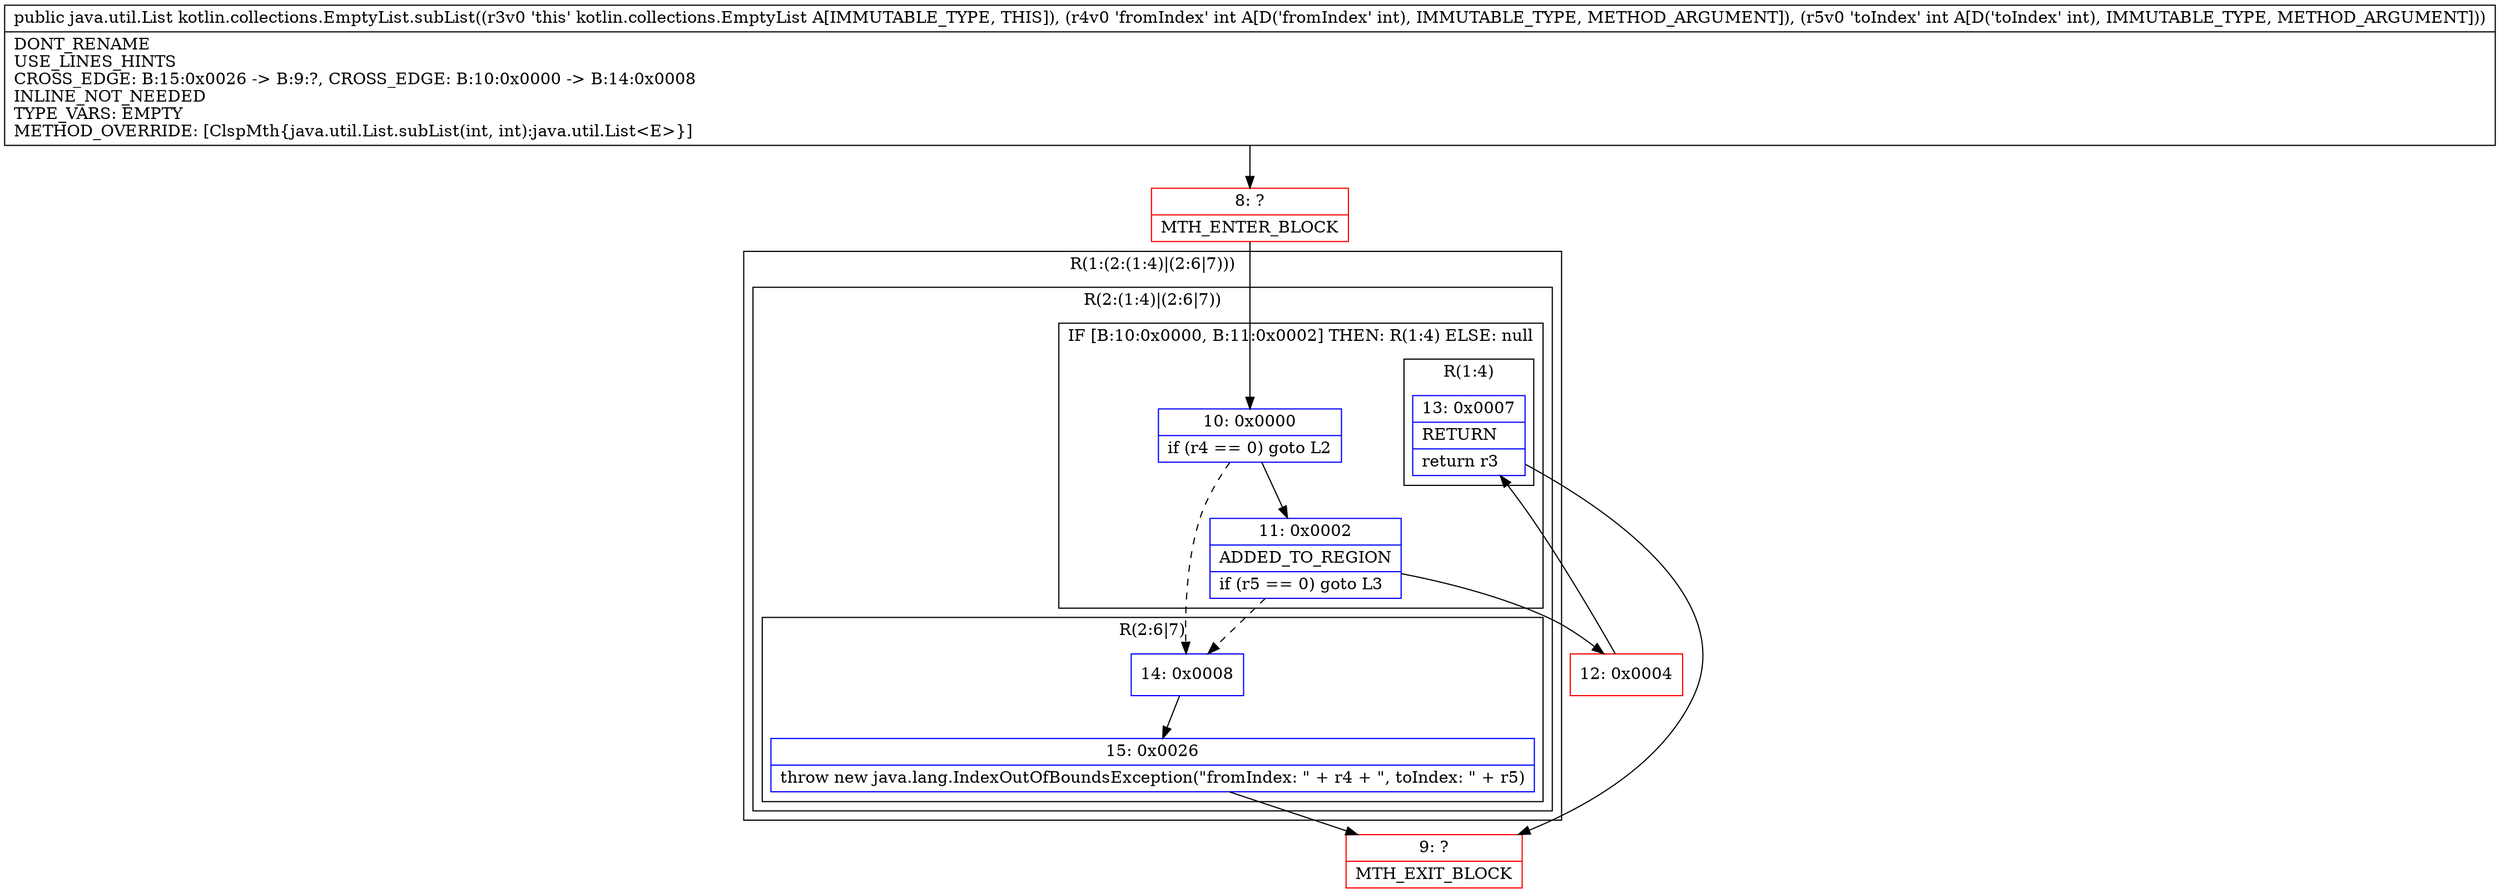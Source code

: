 digraph "CFG forkotlin.collections.EmptyList.subList(II)Ljava\/util\/List;" {
subgraph cluster_Region_1137014040 {
label = "R(1:(2:(1:4)|(2:6|7)))";
node [shape=record,color=blue];
subgraph cluster_Region_1662234903 {
label = "R(2:(1:4)|(2:6|7))";
node [shape=record,color=blue];
subgraph cluster_IfRegion_1352379457 {
label = "IF [B:10:0x0000, B:11:0x0002] THEN: R(1:4) ELSE: null";
node [shape=record,color=blue];
Node_10 [shape=record,label="{10\:\ 0x0000|if (r4 == 0) goto L2\l}"];
Node_11 [shape=record,label="{11\:\ 0x0002|ADDED_TO_REGION\l|if (r5 == 0) goto L3\l}"];
subgraph cluster_Region_1005095016 {
label = "R(1:4)";
node [shape=record,color=blue];
Node_13 [shape=record,label="{13\:\ 0x0007|RETURN\l|return r3\l}"];
}
}
subgraph cluster_Region_1399674808 {
label = "R(2:6|7)";
node [shape=record,color=blue];
Node_14 [shape=record,label="{14\:\ 0x0008}"];
Node_15 [shape=record,label="{15\:\ 0x0026|throw new java.lang.IndexOutOfBoundsException(\"fromIndex: \" + r4 + \", toIndex: \" + r5)\l}"];
}
}
}
Node_8 [shape=record,color=red,label="{8\:\ ?|MTH_ENTER_BLOCK\l}"];
Node_12 [shape=record,color=red,label="{12\:\ 0x0004}"];
Node_9 [shape=record,color=red,label="{9\:\ ?|MTH_EXIT_BLOCK\l}"];
MethodNode[shape=record,label="{public java.util.List kotlin.collections.EmptyList.subList((r3v0 'this' kotlin.collections.EmptyList A[IMMUTABLE_TYPE, THIS]), (r4v0 'fromIndex' int A[D('fromIndex' int), IMMUTABLE_TYPE, METHOD_ARGUMENT]), (r5v0 'toIndex' int A[D('toIndex' int), IMMUTABLE_TYPE, METHOD_ARGUMENT]))  | DONT_RENAME\lUSE_LINES_HINTS\lCROSS_EDGE: B:15:0x0026 \-\> B:9:?, CROSS_EDGE: B:10:0x0000 \-\> B:14:0x0008\lINLINE_NOT_NEEDED\lTYPE_VARS: EMPTY\lMETHOD_OVERRIDE: [ClspMth\{java.util.List.subList(int, int):java.util.List\<E\>\}]\l}"];
MethodNode -> Node_8;Node_10 -> Node_11;
Node_10 -> Node_14[style=dashed];
Node_11 -> Node_12;
Node_11 -> Node_14[style=dashed];
Node_13 -> Node_9;
Node_14 -> Node_15;
Node_15 -> Node_9;
Node_8 -> Node_10;
Node_12 -> Node_13;
}

